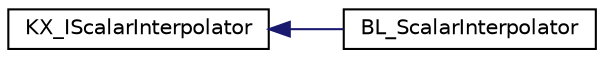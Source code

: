 digraph G
{
  edge [fontname="Helvetica",fontsize="10",labelfontname="Helvetica",labelfontsize="10"];
  node [fontname="Helvetica",fontsize="10",shape=record];
  rankdir=LR;
  Node1 [label="KX_IScalarInterpolator",height=0.2,width=0.4,color="black", fillcolor="white", style="filled",URL="$d5/d03/classKX__IScalarInterpolator.html"];
  Node1 -> Node2 [dir=back,color="midnightblue",fontsize="10",style="solid",fontname="Helvetica"];
  Node2 [label="BL_ScalarInterpolator",height=0.2,width=0.4,color="black", fillcolor="white", style="filled",URL="$dd/dff/classBL__ScalarInterpolator.html"];
}

